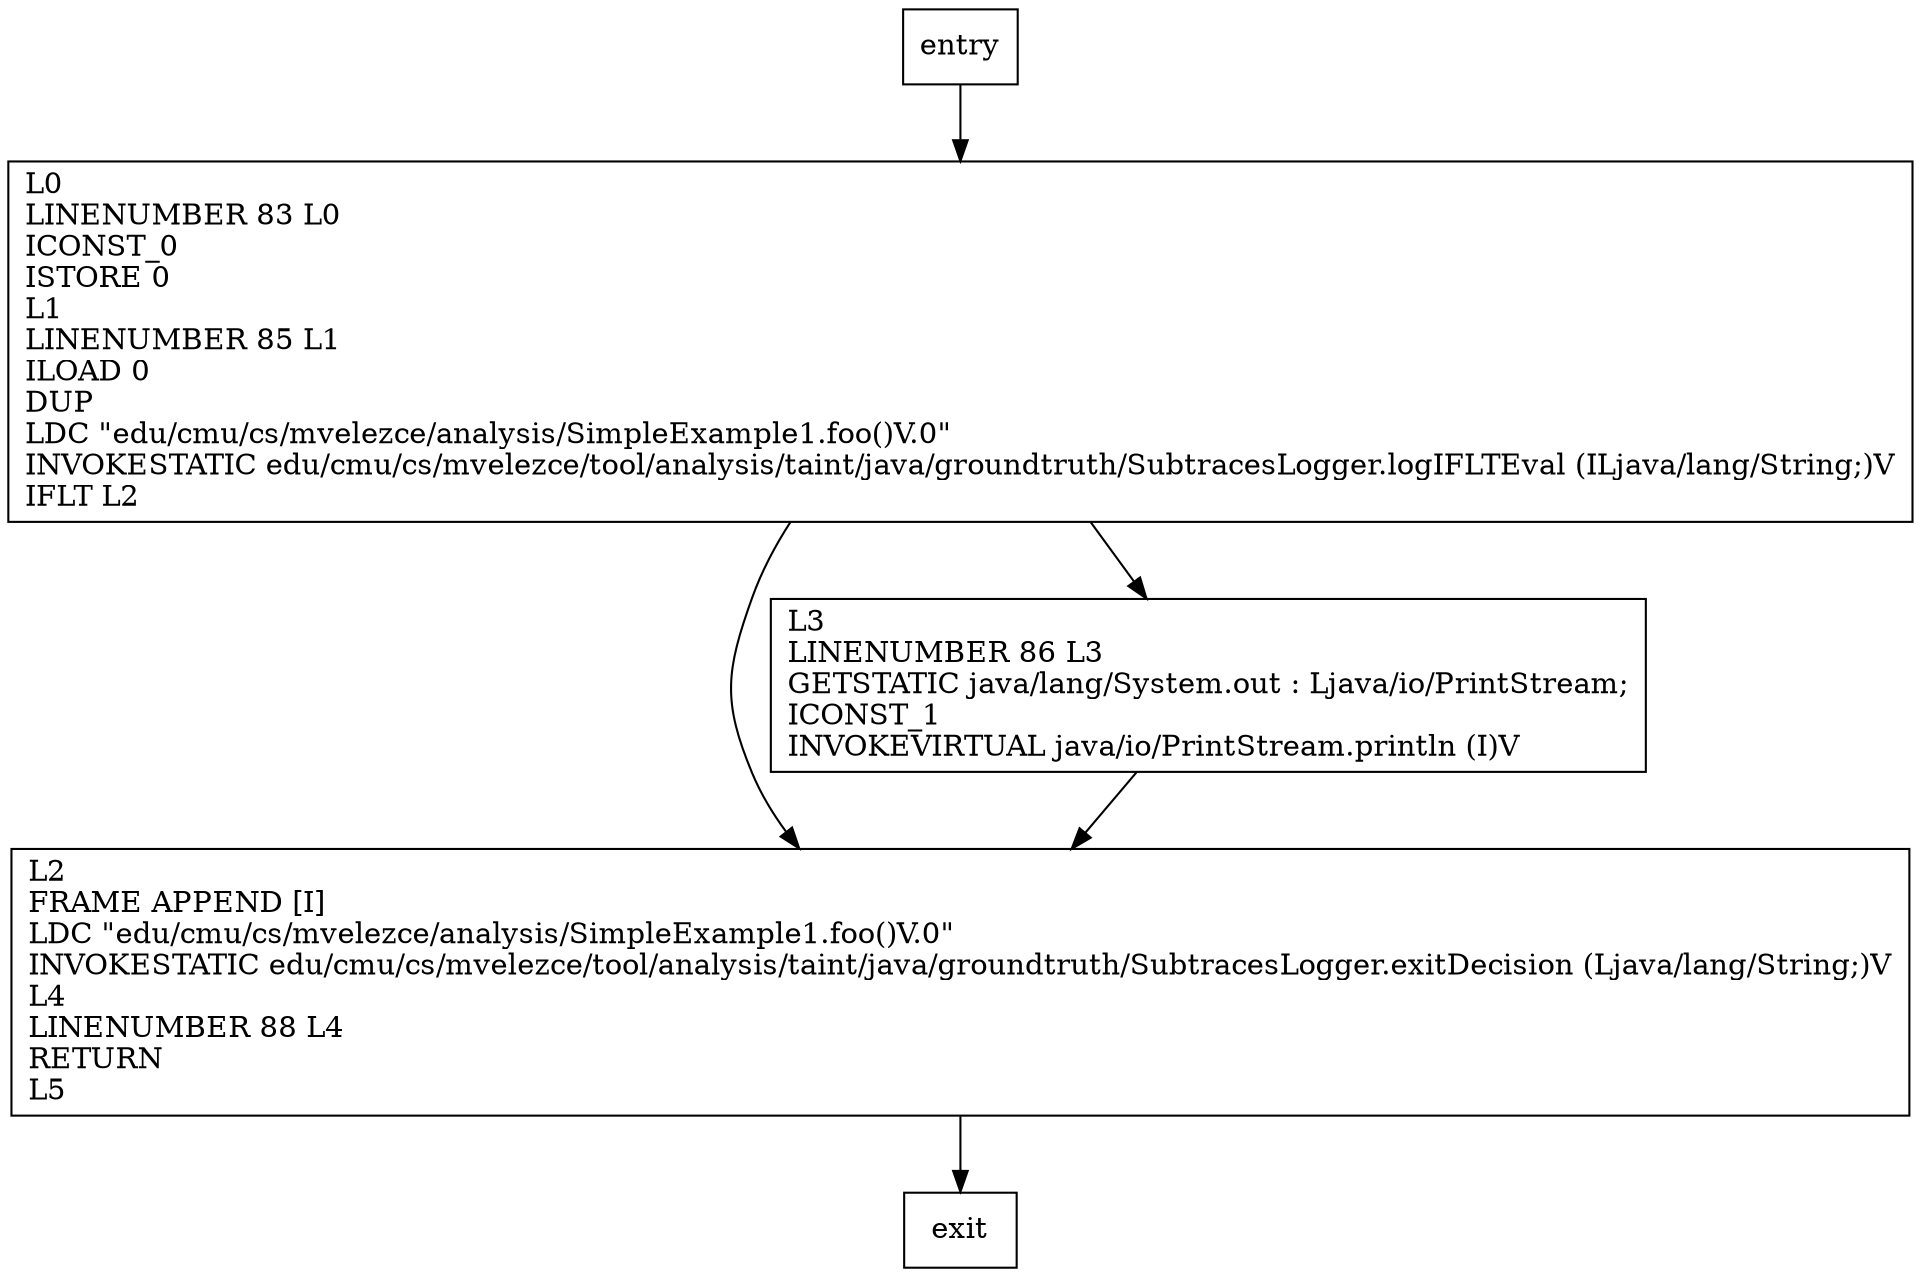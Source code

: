 digraph foo {
node [shape=record];
451573149 [label="L0\lLINENUMBER 83 L0\lICONST_0\lISTORE 0\lL1\lLINENUMBER 85 L1\lILOAD 0\lDUP\lLDC \"edu/cmu/cs/mvelezce/analysis/SimpleExample1.foo()V.0\"\lINVOKESTATIC edu/cmu/cs/mvelezce/tool/analysis/taint/java/groundtruth/SubtracesLogger.logIFLTEval (ILjava/lang/String;)V\lIFLT L2\l"];
783300872 [label="L2\lFRAME APPEND [I]\lLDC \"edu/cmu/cs/mvelezce/analysis/SimpleExample1.foo()V.0\"\lINVOKESTATIC edu/cmu/cs/mvelezce/tool/analysis/taint/java/groundtruth/SubtracesLogger.exitDecision (Ljava/lang/String;)V\lL4\lLINENUMBER 88 L4\lRETURN\lL5\l"];
99275333 [label="L3\lLINENUMBER 86 L3\lGETSTATIC java/lang/System.out : Ljava/io/PrintStream;\lICONST_1\lINVOKEVIRTUAL java/io/PrintStream.println (I)V\l"];
entry;
exit;
entry -> 451573149;
451573149 -> 783300872;
451573149 -> 99275333;
783300872 -> exit;
99275333 -> 783300872;
}
